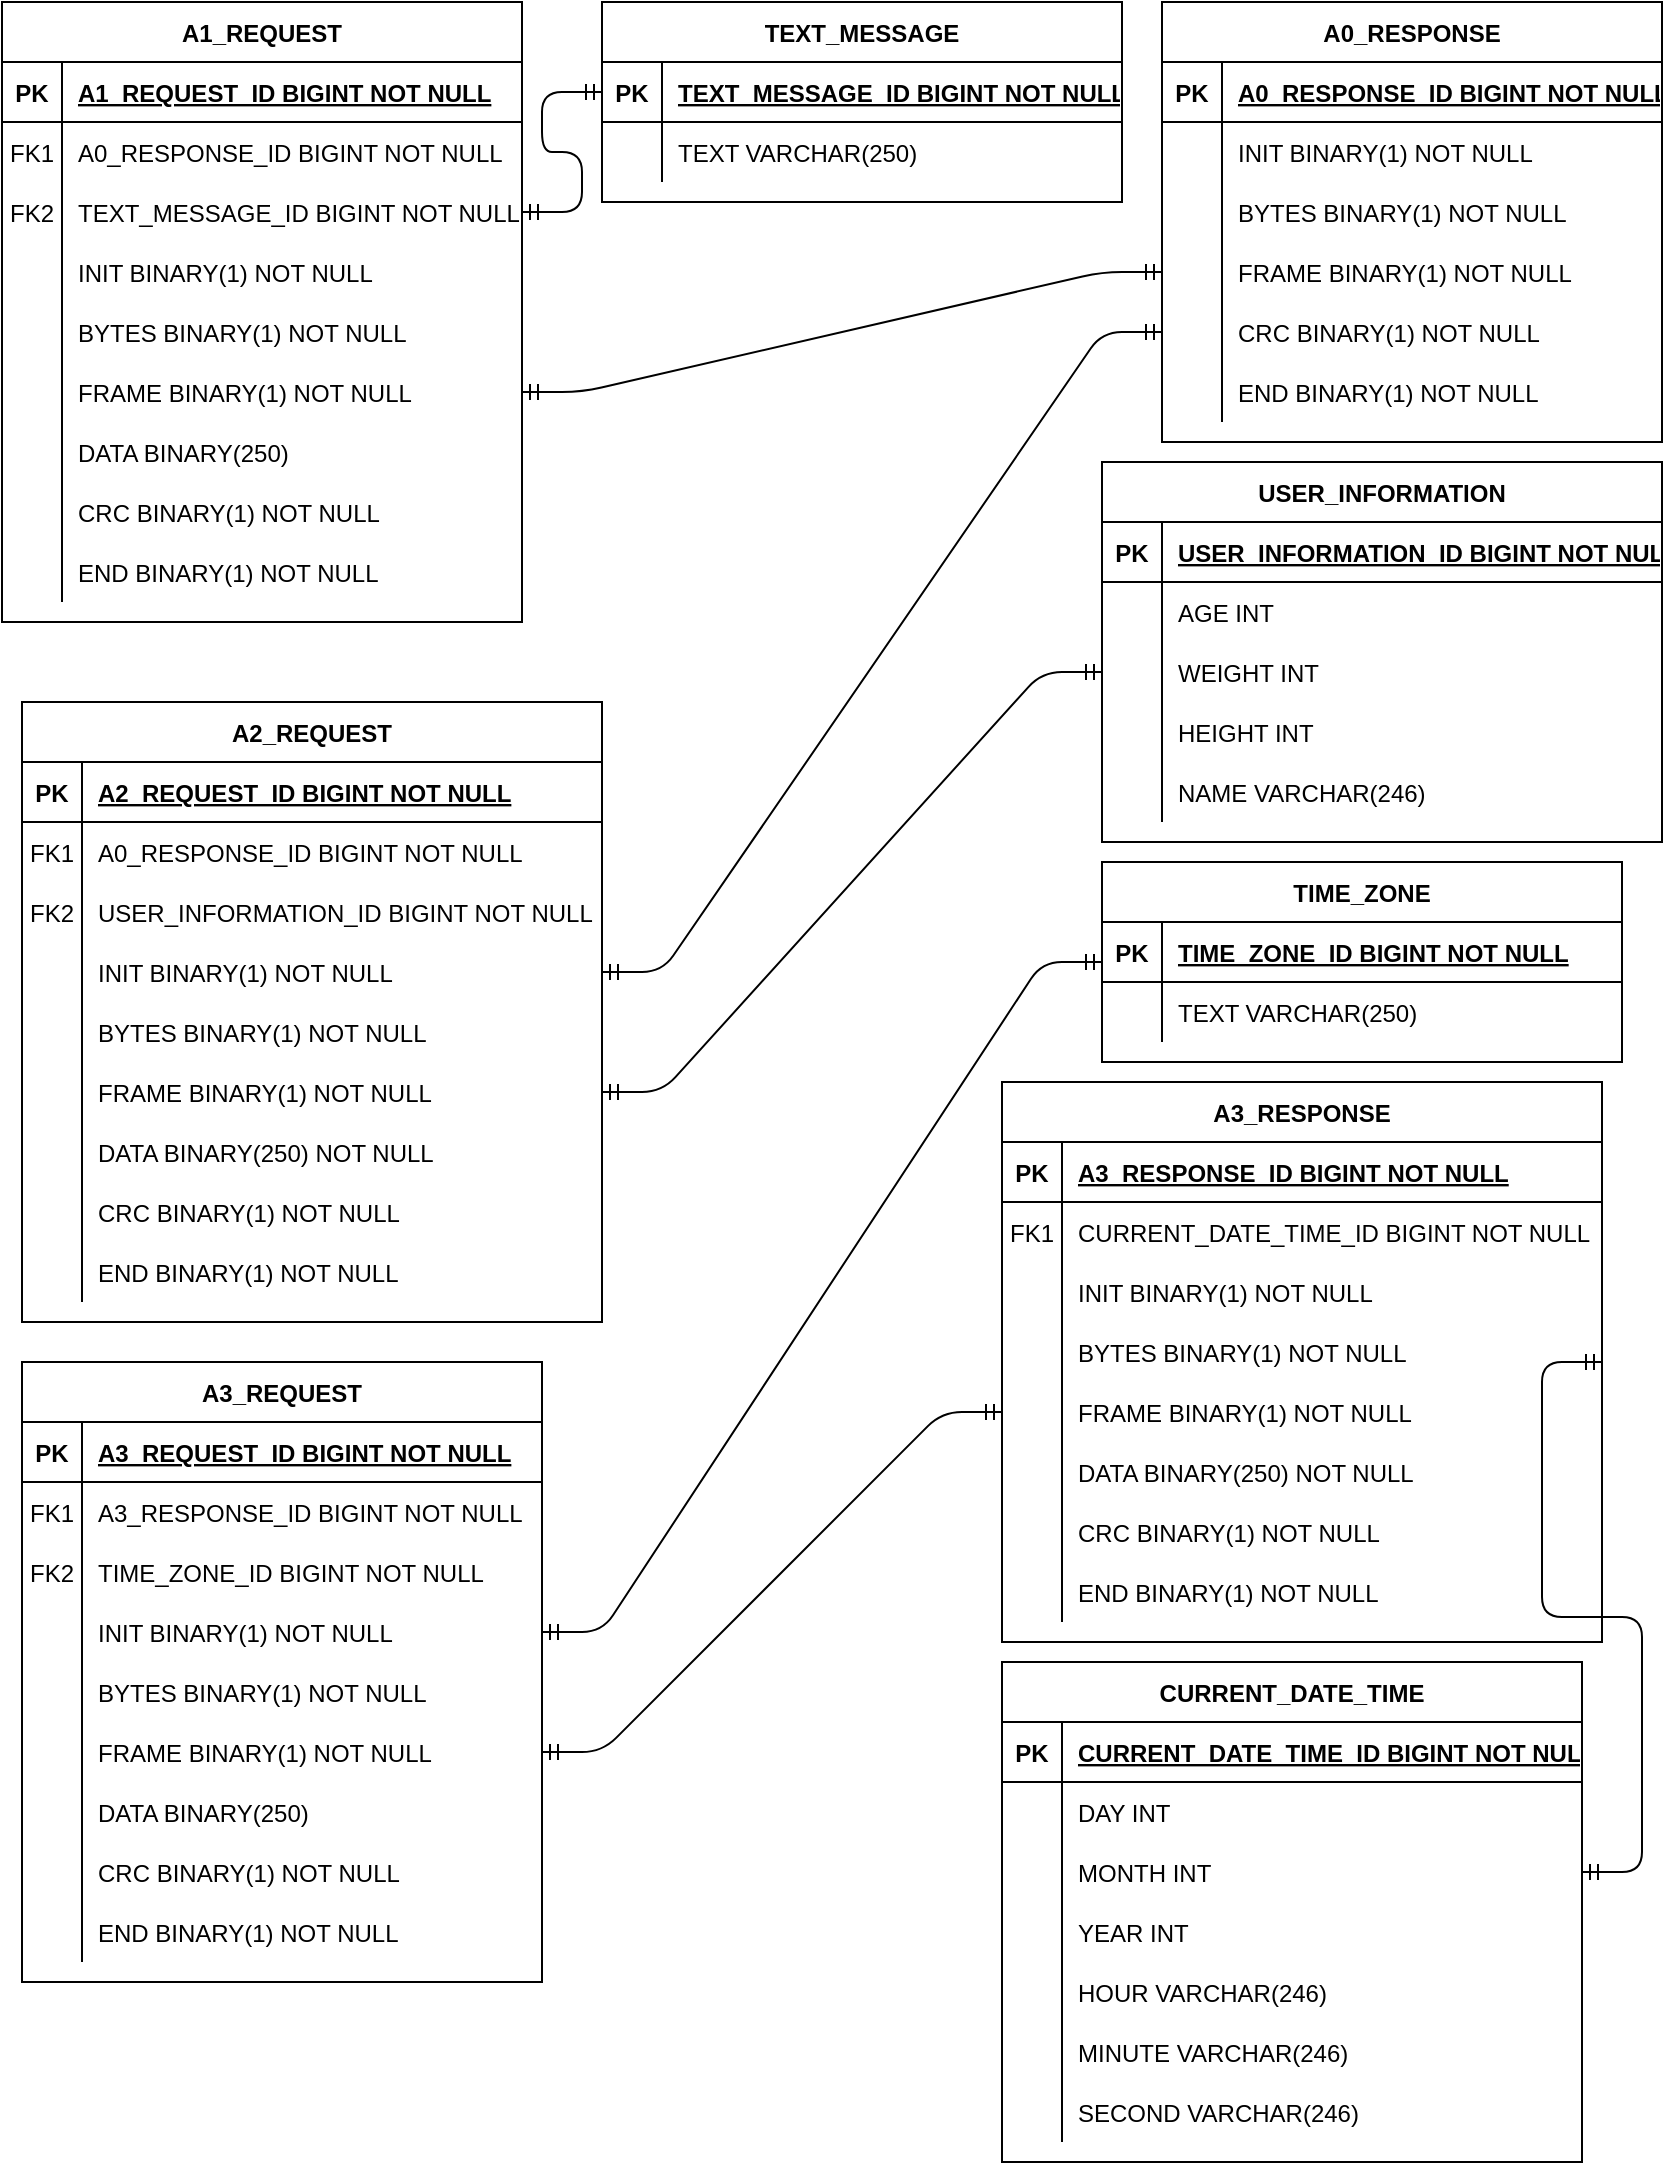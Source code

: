 <mxfile version="13.7.3" type="device"><diagram id="R2lEEEUBdFMjLlhIrx00" name="Page-1"><mxGraphModel dx="868" dy="451" grid="1" gridSize="10" guides="1" tooltips="1" connect="1" arrows="1" fold="1" page="1" pageScale="1" pageWidth="850" pageHeight="1100" math="0" shadow="0" extFonts="Permanent Marker^https://fonts.googleapis.com/css?family=Permanent+Marker"><root><mxCell id="0"/><mxCell id="1" parent="0"/><mxCell id="64vihwHZ3Y5zVxTffzvy-35" value="" style="edgeStyle=entityRelationEdgeStyle;fontSize=12;html=1;endArrow=ERmandOne;startArrow=ERmandOne;exitX=1;exitY=0.5;exitDx=0;exitDy=0;entryX=0;entryY=0.5;entryDx=0;entryDy=0;" edge="1" parent="1" source="64vihwHZ3Y5zVxTffzvy-20" target="64vihwHZ3Y5zVxTffzvy-5"><mxGeometry width="100" height="100" relative="1" as="geometry"><mxPoint x="370" y="265" as="sourcePoint"/><mxPoint x="470" y="165" as="targetPoint"/></mxGeometry></mxCell><mxCell id="64vihwHZ3Y5zVxTffzvy-61" value="" style="edgeStyle=entityRelationEdgeStyle;fontSize=12;html=1;endArrow=ERmandOne;startArrow=ERmandOne;exitX=1;exitY=0.5;exitDx=0;exitDy=0;entryX=0;entryY=0.5;entryDx=0;entryDy=0;" edge="1" parent="1" source="64vihwHZ3Y5zVxTffzvy-43" target="64vihwHZ3Y5zVxTffzvy-8"><mxGeometry width="100" height="100" relative="1" as="geometry"><mxPoint x="370" y="400" as="sourcePoint"/><mxPoint x="470" y="300" as="targetPoint"/></mxGeometry></mxCell><mxCell id="64vihwHZ3Y5zVxTffzvy-87" value="" style="edgeStyle=entityRelationEdgeStyle;fontSize=12;html=1;endArrow=ERmandOne;startArrow=ERmandOne;exitX=1;exitY=0.5;exitDx=0;exitDy=0;entryX=0;entryY=0.5;entryDx=0;entryDy=0;" edge="1" parent="1" source="64vihwHZ3Y5zVxTffzvy-49" target="64vihwHZ3Y5zVxTffzvy-72"><mxGeometry width="100" height="100" relative="1" as="geometry"><mxPoint x="370" y="530" as="sourcePoint"/><mxPoint x="470" y="430" as="targetPoint"/></mxGeometry></mxCell><mxCell id="64vihwHZ3Y5zVxTffzvy-120" value="" style="edgeStyle=entityRelationEdgeStyle;fontSize=12;html=1;endArrow=ERmandOne;startArrow=ERmandOne;exitX=1;exitY=0.5;exitDx=0;exitDy=0;entryX=0;entryY=0.5;entryDx=0;entryDy=0;" edge="1" parent="1" source="64vihwHZ3Y5zVxTffzvy-121" target="64vihwHZ3Y5zVxTffzvy-105"><mxGeometry width="100" height="100" relative="1" as="geometry"><mxPoint x="330" y="210" as="sourcePoint"/><mxPoint x="470" y="175" as="targetPoint"/></mxGeometry></mxCell><mxCell id="C-vyLk0tnHw3VtMMgP7b-2" value="A1_REQUEST" style="shape=table;startSize=30;container=1;collapsible=1;childLayout=tableLayout;fixedRows=1;rowLines=0;fontStyle=1;align=center;resizeLast=1;" parent="1" vertex="1"><mxGeometry x="10" y="10" width="260" height="310" as="geometry"/></mxCell><mxCell id="C-vyLk0tnHw3VtMMgP7b-3" value="" style="shape=partialRectangle;collapsible=0;dropTarget=0;pointerEvents=0;fillColor=none;points=[[0,0.5],[1,0.5]];portConstraint=eastwest;top=0;left=0;right=0;bottom=1;" parent="C-vyLk0tnHw3VtMMgP7b-2" vertex="1"><mxGeometry y="30" width="260" height="30" as="geometry"/></mxCell><mxCell id="C-vyLk0tnHw3VtMMgP7b-4" value="PK" style="shape=partialRectangle;overflow=hidden;connectable=0;fillColor=none;top=0;left=0;bottom=0;right=0;fontStyle=1;" parent="C-vyLk0tnHw3VtMMgP7b-3" vertex="1"><mxGeometry width="30" height="30" as="geometry"/></mxCell><mxCell id="C-vyLk0tnHw3VtMMgP7b-5" value="A1_REQUEST_ID BIGINT NOT NULL " style="shape=partialRectangle;overflow=hidden;connectable=0;fillColor=none;top=0;left=0;bottom=0;right=0;align=left;spacingLeft=6;fontStyle=5;" parent="C-vyLk0tnHw3VtMMgP7b-3" vertex="1"><mxGeometry x="30" width="230" height="30" as="geometry"/></mxCell><mxCell id="C-vyLk0tnHw3VtMMgP7b-6" value="" style="shape=partialRectangle;collapsible=0;dropTarget=0;pointerEvents=0;fillColor=none;points=[[0,0.5],[1,0.5]];portConstraint=eastwest;top=0;left=0;right=0;bottom=0;" parent="C-vyLk0tnHw3VtMMgP7b-2" vertex="1"><mxGeometry y="60" width="260" height="30" as="geometry"/></mxCell><mxCell id="C-vyLk0tnHw3VtMMgP7b-7" value="FK1" style="shape=partialRectangle;overflow=hidden;connectable=0;fillColor=none;top=0;left=0;bottom=0;right=0;" parent="C-vyLk0tnHw3VtMMgP7b-6" vertex="1"><mxGeometry width="30" height="30" as="geometry"/></mxCell><mxCell id="C-vyLk0tnHw3VtMMgP7b-8" value="A0_RESPONSE_ID BIGINT NOT NULL" style="shape=partialRectangle;overflow=hidden;connectable=0;fillColor=none;top=0;left=0;bottom=0;right=0;align=left;spacingLeft=6;" parent="C-vyLk0tnHw3VtMMgP7b-6" vertex="1"><mxGeometry x="30" width="230" height="30" as="geometry"/></mxCell><mxCell id="64vihwHZ3Y5zVxTffzvy-121" value="" style="shape=partialRectangle;collapsible=0;dropTarget=0;pointerEvents=0;fillColor=none;points=[[0,0.5],[1,0.5]];portConstraint=eastwest;top=0;left=0;right=0;bottom=0;" vertex="1" parent="C-vyLk0tnHw3VtMMgP7b-2"><mxGeometry y="90" width="260" height="30" as="geometry"/></mxCell><mxCell id="64vihwHZ3Y5zVxTffzvy-122" value="FK2" style="shape=partialRectangle;overflow=hidden;connectable=0;fillColor=none;top=0;left=0;bottom=0;right=0;" vertex="1" parent="64vihwHZ3Y5zVxTffzvy-121"><mxGeometry width="30" height="30" as="geometry"/></mxCell><mxCell id="64vihwHZ3Y5zVxTffzvy-123" value="TEXT_MESSAGE_ID BIGINT NOT NULL" style="shape=partialRectangle;overflow=hidden;connectable=0;fillColor=none;top=0;left=0;bottom=0;right=0;align=left;spacingLeft=6;" vertex="1" parent="64vihwHZ3Y5zVxTffzvy-121"><mxGeometry x="30" width="230" height="30" as="geometry"/></mxCell><mxCell id="C-vyLk0tnHw3VtMMgP7b-9" value="" style="shape=partialRectangle;collapsible=0;dropTarget=0;pointerEvents=0;fillColor=none;points=[[0,0.5],[1,0.5]];portConstraint=eastwest;top=0;left=0;right=0;bottom=0;" parent="C-vyLk0tnHw3VtMMgP7b-2" vertex="1"><mxGeometry y="120" width="260" height="30" as="geometry"/></mxCell><mxCell id="C-vyLk0tnHw3VtMMgP7b-10" value="" style="shape=partialRectangle;overflow=hidden;connectable=0;fillColor=none;top=0;left=0;bottom=0;right=0;" parent="C-vyLk0tnHw3VtMMgP7b-9" vertex="1"><mxGeometry width="30" height="30" as="geometry"/></mxCell><mxCell id="C-vyLk0tnHw3VtMMgP7b-11" value="INIT BINARY(1) NOT NULL" style="shape=partialRectangle;overflow=hidden;connectable=0;fillColor=none;top=0;left=0;bottom=0;right=0;align=left;spacingLeft=6;" parent="C-vyLk0tnHw3VtMMgP7b-9" vertex="1"><mxGeometry x="30" width="230" height="30" as="geometry"/></mxCell><mxCell id="64vihwHZ3Y5zVxTffzvy-17" value="" style="shape=partialRectangle;collapsible=0;dropTarget=0;pointerEvents=0;fillColor=none;points=[[0,0.5],[1,0.5]];portConstraint=eastwest;top=0;left=0;right=0;bottom=0;" vertex="1" parent="C-vyLk0tnHw3VtMMgP7b-2"><mxGeometry y="150" width="260" height="30" as="geometry"/></mxCell><mxCell id="64vihwHZ3Y5zVxTffzvy-18" value="" style="shape=partialRectangle;overflow=hidden;connectable=0;fillColor=none;top=0;left=0;bottom=0;right=0;" vertex="1" parent="64vihwHZ3Y5zVxTffzvy-17"><mxGeometry width="30" height="30" as="geometry"/></mxCell><mxCell id="64vihwHZ3Y5zVxTffzvy-19" value="BYTES BINARY(1) NOT NULL" style="shape=partialRectangle;overflow=hidden;connectable=0;fillColor=none;top=0;left=0;bottom=0;right=0;align=left;spacingLeft=6;" vertex="1" parent="64vihwHZ3Y5zVxTffzvy-17"><mxGeometry x="30" width="230" height="30" as="geometry"/></mxCell><mxCell id="64vihwHZ3Y5zVxTffzvy-20" value="" style="shape=partialRectangle;collapsible=0;dropTarget=0;pointerEvents=0;fillColor=none;points=[[0,0.5],[1,0.5]];portConstraint=eastwest;top=0;left=0;right=0;bottom=0;" vertex="1" parent="C-vyLk0tnHw3VtMMgP7b-2"><mxGeometry y="180" width="260" height="30" as="geometry"/></mxCell><mxCell id="64vihwHZ3Y5zVxTffzvy-21" value="" style="shape=partialRectangle;overflow=hidden;connectable=0;fillColor=none;top=0;left=0;bottom=0;right=0;" vertex="1" parent="64vihwHZ3Y5zVxTffzvy-20"><mxGeometry width="30" height="30" as="geometry"/></mxCell><mxCell id="64vihwHZ3Y5zVxTffzvy-22" value="FRAME BINARY(1) NOT NULL" style="shape=partialRectangle;overflow=hidden;connectable=0;fillColor=none;top=0;left=0;bottom=0;right=0;align=left;spacingLeft=6;" vertex="1" parent="64vihwHZ3Y5zVxTffzvy-20"><mxGeometry x="30" width="230" height="30" as="geometry"/></mxCell><mxCell id="64vihwHZ3Y5zVxTffzvy-32" value="" style="shape=partialRectangle;collapsible=0;dropTarget=0;pointerEvents=0;fillColor=none;points=[[0,0.5],[1,0.5]];portConstraint=eastwest;top=0;left=0;right=0;bottom=0;" vertex="1" parent="C-vyLk0tnHw3VtMMgP7b-2"><mxGeometry y="210" width="260" height="30" as="geometry"/></mxCell><mxCell id="64vihwHZ3Y5zVxTffzvy-33" value="" style="shape=partialRectangle;overflow=hidden;connectable=0;fillColor=none;top=0;left=0;bottom=0;right=0;" vertex="1" parent="64vihwHZ3Y5zVxTffzvy-32"><mxGeometry width="30" height="30" as="geometry"/></mxCell><mxCell id="64vihwHZ3Y5zVxTffzvy-34" value="DATA BINARY(250)" style="shape=partialRectangle;overflow=hidden;connectable=0;fillColor=none;top=0;left=0;bottom=0;right=0;align=left;spacingLeft=6;" vertex="1" parent="64vihwHZ3Y5zVxTffzvy-32"><mxGeometry x="30" width="230" height="30" as="geometry"/></mxCell><mxCell id="64vihwHZ3Y5zVxTffzvy-23" value="" style="shape=partialRectangle;collapsible=0;dropTarget=0;pointerEvents=0;fillColor=none;points=[[0,0.5],[1,0.5]];portConstraint=eastwest;top=0;left=0;right=0;bottom=0;" vertex="1" parent="C-vyLk0tnHw3VtMMgP7b-2"><mxGeometry y="240" width="260" height="30" as="geometry"/></mxCell><mxCell id="64vihwHZ3Y5zVxTffzvy-24" value="" style="shape=partialRectangle;overflow=hidden;connectable=0;fillColor=none;top=0;left=0;bottom=0;right=0;" vertex="1" parent="64vihwHZ3Y5zVxTffzvy-23"><mxGeometry width="30" height="30" as="geometry"/></mxCell><mxCell id="64vihwHZ3Y5zVxTffzvy-25" value="CRC BINARY(1) NOT NULL" style="shape=partialRectangle;overflow=hidden;connectable=0;fillColor=none;top=0;left=0;bottom=0;right=0;align=left;spacingLeft=6;" vertex="1" parent="64vihwHZ3Y5zVxTffzvy-23"><mxGeometry x="30" width="230" height="30" as="geometry"/></mxCell><mxCell id="64vihwHZ3Y5zVxTffzvy-26" value="" style="shape=partialRectangle;collapsible=0;dropTarget=0;pointerEvents=0;fillColor=none;points=[[0,0.5],[1,0.5]];portConstraint=eastwest;top=0;left=0;right=0;bottom=0;" vertex="1" parent="C-vyLk0tnHw3VtMMgP7b-2"><mxGeometry y="270" width="260" height="30" as="geometry"/></mxCell><mxCell id="64vihwHZ3Y5zVxTffzvy-27" value="" style="shape=partialRectangle;overflow=hidden;connectable=0;fillColor=none;top=0;left=0;bottom=0;right=0;" vertex="1" parent="64vihwHZ3Y5zVxTffzvy-26"><mxGeometry width="30" height="30" as="geometry"/></mxCell><mxCell id="64vihwHZ3Y5zVxTffzvy-28" value="END BINARY(1) NOT NULL" style="shape=partialRectangle;overflow=hidden;connectable=0;fillColor=none;top=0;left=0;bottom=0;right=0;align=left;spacingLeft=6;" vertex="1" parent="64vihwHZ3Y5zVxTffzvy-26"><mxGeometry x="30" width="230" height="30" as="geometry"/></mxCell><mxCell id="64vihwHZ3Y5zVxTffzvy-104" value="TEXT_MESSAGE" style="shape=table;startSize=30;container=1;collapsible=1;childLayout=tableLayout;fixedRows=1;rowLines=0;fontStyle=1;align=center;resizeLast=1;" vertex="1" parent="1"><mxGeometry x="310" y="10" width="260" height="100" as="geometry"/></mxCell><mxCell id="64vihwHZ3Y5zVxTffzvy-105" value="" style="shape=partialRectangle;collapsible=0;dropTarget=0;pointerEvents=0;fillColor=none;points=[[0,0.5],[1,0.5]];portConstraint=eastwest;top=0;left=0;right=0;bottom=1;" vertex="1" parent="64vihwHZ3Y5zVxTffzvy-104"><mxGeometry y="30" width="260" height="30" as="geometry"/></mxCell><mxCell id="64vihwHZ3Y5zVxTffzvy-106" value="PK" style="shape=partialRectangle;overflow=hidden;connectable=0;fillColor=none;top=0;left=0;bottom=0;right=0;fontStyle=1;" vertex="1" parent="64vihwHZ3Y5zVxTffzvy-105"><mxGeometry width="30" height="30" as="geometry"/></mxCell><mxCell id="64vihwHZ3Y5zVxTffzvy-107" value="TEXT_MESSAGE_ID BIGINT NOT NULL " style="shape=partialRectangle;overflow=hidden;connectable=0;fillColor=none;top=0;left=0;bottom=0;right=0;align=left;spacingLeft=6;fontStyle=5;" vertex="1" parent="64vihwHZ3Y5zVxTffzvy-105"><mxGeometry x="30" width="230" height="30" as="geometry"/></mxCell><mxCell id="64vihwHZ3Y5zVxTffzvy-108" value="" style="shape=partialRectangle;collapsible=0;dropTarget=0;pointerEvents=0;fillColor=none;points=[[0,0.5],[1,0.5]];portConstraint=eastwest;top=0;left=0;right=0;bottom=0;" vertex="1" parent="64vihwHZ3Y5zVxTffzvy-104"><mxGeometry y="60" width="260" height="30" as="geometry"/></mxCell><mxCell id="64vihwHZ3Y5zVxTffzvy-109" value="" style="shape=partialRectangle;overflow=hidden;connectable=0;fillColor=none;top=0;left=0;bottom=0;right=0;" vertex="1" parent="64vihwHZ3Y5zVxTffzvy-108"><mxGeometry width="30" height="30" as="geometry"/></mxCell><mxCell id="64vihwHZ3Y5zVxTffzvy-110" value="TEXT VARCHAR(250)" style="shape=partialRectangle;overflow=hidden;connectable=0;fillColor=none;top=0;left=0;bottom=0;right=0;align=left;spacingLeft=6;" vertex="1" parent="64vihwHZ3Y5zVxTffzvy-108"><mxGeometry x="30" width="230" height="30" as="geometry"/></mxCell><mxCell id="C-vyLk0tnHw3VtMMgP7b-23" value="A0_RESPONSE" style="shape=table;startSize=30;container=1;collapsible=1;childLayout=tableLayout;fixedRows=1;rowLines=0;fontStyle=1;align=center;resizeLast=1;" parent="1" vertex="1"><mxGeometry x="590" y="10" width="250" height="220" as="geometry"/></mxCell><mxCell id="C-vyLk0tnHw3VtMMgP7b-24" value="" style="shape=partialRectangle;collapsible=0;dropTarget=0;pointerEvents=0;fillColor=none;points=[[0,0.5],[1,0.5]];portConstraint=eastwest;top=0;left=0;right=0;bottom=1;" parent="C-vyLk0tnHw3VtMMgP7b-23" vertex="1"><mxGeometry y="30" width="250" height="30" as="geometry"/></mxCell><mxCell id="C-vyLk0tnHw3VtMMgP7b-25" value="PK" style="shape=partialRectangle;overflow=hidden;connectable=0;fillColor=none;top=0;left=0;bottom=0;right=0;fontStyle=1;" parent="C-vyLk0tnHw3VtMMgP7b-24" vertex="1"><mxGeometry width="30" height="30" as="geometry"/></mxCell><mxCell id="C-vyLk0tnHw3VtMMgP7b-26" value="A0_RESPONSE_ID BIGINT NOT NULL " style="shape=partialRectangle;overflow=hidden;connectable=0;fillColor=none;top=0;left=0;bottom=0;right=0;align=left;spacingLeft=6;fontStyle=5;" parent="C-vyLk0tnHw3VtMMgP7b-24" vertex="1"><mxGeometry x="30" width="220" height="30" as="geometry"/></mxCell><mxCell id="C-vyLk0tnHw3VtMMgP7b-27" value="" style="shape=partialRectangle;collapsible=0;dropTarget=0;pointerEvents=0;fillColor=none;points=[[0,0.5],[1,0.5]];portConstraint=eastwest;top=0;left=0;right=0;bottom=0;" parent="C-vyLk0tnHw3VtMMgP7b-23" vertex="1"><mxGeometry y="60" width="250" height="30" as="geometry"/></mxCell><mxCell id="C-vyLk0tnHw3VtMMgP7b-28" value="" style="shape=partialRectangle;overflow=hidden;connectable=0;fillColor=none;top=0;left=0;bottom=0;right=0;" parent="C-vyLk0tnHw3VtMMgP7b-27" vertex="1"><mxGeometry width="30" height="30" as="geometry"/></mxCell><mxCell id="C-vyLk0tnHw3VtMMgP7b-29" value="INIT BINARY(1) NOT NULL" style="shape=partialRectangle;overflow=hidden;connectable=0;fillColor=none;top=0;left=0;bottom=0;right=0;align=left;spacingLeft=6;" parent="C-vyLk0tnHw3VtMMgP7b-27" vertex="1"><mxGeometry x="30" width="220" height="30" as="geometry"/></mxCell><mxCell id="64vihwHZ3Y5zVxTffzvy-2" value="" style="shape=partialRectangle;collapsible=0;dropTarget=0;pointerEvents=0;fillColor=none;points=[[0,0.5],[1,0.5]];portConstraint=eastwest;top=0;left=0;right=0;bottom=0;" vertex="1" parent="C-vyLk0tnHw3VtMMgP7b-23"><mxGeometry y="90" width="250" height="30" as="geometry"/></mxCell><mxCell id="64vihwHZ3Y5zVxTffzvy-3" value="" style="shape=partialRectangle;overflow=hidden;connectable=0;fillColor=none;top=0;left=0;bottom=0;right=0;" vertex="1" parent="64vihwHZ3Y5zVxTffzvy-2"><mxGeometry width="30" height="30" as="geometry"/></mxCell><mxCell id="64vihwHZ3Y5zVxTffzvy-4" value="BYTES BINARY(1) NOT NULL" style="shape=partialRectangle;overflow=hidden;connectable=0;fillColor=none;top=0;left=0;bottom=0;right=0;align=left;spacingLeft=6;" vertex="1" parent="64vihwHZ3Y5zVxTffzvy-2"><mxGeometry x="30" width="220" height="30" as="geometry"/></mxCell><mxCell id="64vihwHZ3Y5zVxTffzvy-5" value="" style="shape=partialRectangle;collapsible=0;dropTarget=0;pointerEvents=0;fillColor=none;points=[[0,0.5],[1,0.5]];portConstraint=eastwest;top=0;left=0;right=0;bottom=0;" vertex="1" parent="C-vyLk0tnHw3VtMMgP7b-23"><mxGeometry y="120" width="250" height="30" as="geometry"/></mxCell><mxCell id="64vihwHZ3Y5zVxTffzvy-6" value="" style="shape=partialRectangle;overflow=hidden;connectable=0;fillColor=none;top=0;left=0;bottom=0;right=0;" vertex="1" parent="64vihwHZ3Y5zVxTffzvy-5"><mxGeometry width="30" height="30" as="geometry"/></mxCell><mxCell id="64vihwHZ3Y5zVxTffzvy-7" value="FRAME BINARY(1) NOT NULL" style="shape=partialRectangle;overflow=hidden;connectable=0;fillColor=none;top=0;left=0;bottom=0;right=0;align=left;spacingLeft=6;" vertex="1" parent="64vihwHZ3Y5zVxTffzvy-5"><mxGeometry x="30" width="220" height="30" as="geometry"/></mxCell><mxCell id="64vihwHZ3Y5zVxTffzvy-8" value="" style="shape=partialRectangle;collapsible=0;dropTarget=0;pointerEvents=0;fillColor=none;points=[[0,0.5],[1,0.5]];portConstraint=eastwest;top=0;left=0;right=0;bottom=0;" vertex="1" parent="C-vyLk0tnHw3VtMMgP7b-23"><mxGeometry y="150" width="250" height="30" as="geometry"/></mxCell><mxCell id="64vihwHZ3Y5zVxTffzvy-9" value="" style="shape=partialRectangle;overflow=hidden;connectable=0;fillColor=none;top=0;left=0;bottom=0;right=0;" vertex="1" parent="64vihwHZ3Y5zVxTffzvy-8"><mxGeometry width="30" height="30" as="geometry"/></mxCell><mxCell id="64vihwHZ3Y5zVxTffzvy-10" value="CRC BINARY(1) NOT NULL" style="shape=partialRectangle;overflow=hidden;connectable=0;fillColor=none;top=0;left=0;bottom=0;right=0;align=left;spacingLeft=6;" vertex="1" parent="64vihwHZ3Y5zVxTffzvy-8"><mxGeometry x="30" width="220" height="30" as="geometry"/></mxCell><mxCell id="64vihwHZ3Y5zVxTffzvy-11" value="" style="shape=partialRectangle;collapsible=0;dropTarget=0;pointerEvents=0;fillColor=none;points=[[0,0.5],[1,0.5]];portConstraint=eastwest;top=0;left=0;right=0;bottom=0;" vertex="1" parent="C-vyLk0tnHw3VtMMgP7b-23"><mxGeometry y="180" width="250" height="30" as="geometry"/></mxCell><mxCell id="64vihwHZ3Y5zVxTffzvy-12" value="" style="shape=partialRectangle;overflow=hidden;connectable=0;fillColor=none;top=0;left=0;bottom=0;right=0;" vertex="1" parent="64vihwHZ3Y5zVxTffzvy-11"><mxGeometry width="30" height="30" as="geometry"/></mxCell><mxCell id="64vihwHZ3Y5zVxTffzvy-13" value="END BINARY(1) NOT NULL" style="shape=partialRectangle;overflow=hidden;connectable=0;fillColor=none;top=0;left=0;bottom=0;right=0;align=left;spacingLeft=6;" vertex="1" parent="64vihwHZ3Y5zVxTffzvy-11"><mxGeometry x="30" width="220" height="30" as="geometry"/></mxCell><mxCell id="64vihwHZ3Y5zVxTffzvy-36" value="A2_REQUEST" style="shape=table;startSize=30;container=1;collapsible=1;childLayout=tableLayout;fixedRows=1;rowLines=0;fontStyle=1;align=center;resizeLast=1;" vertex="1" parent="1"><mxGeometry x="20" y="360" width="290" height="310" as="geometry"/></mxCell><mxCell id="64vihwHZ3Y5zVxTffzvy-37" value="" style="shape=partialRectangle;collapsible=0;dropTarget=0;pointerEvents=0;fillColor=none;points=[[0,0.5],[1,0.5]];portConstraint=eastwest;top=0;left=0;right=0;bottom=1;" vertex="1" parent="64vihwHZ3Y5zVxTffzvy-36"><mxGeometry y="30" width="290" height="30" as="geometry"/></mxCell><mxCell id="64vihwHZ3Y5zVxTffzvy-38" value="PK" style="shape=partialRectangle;overflow=hidden;connectable=0;fillColor=none;top=0;left=0;bottom=0;right=0;fontStyle=1;" vertex="1" parent="64vihwHZ3Y5zVxTffzvy-37"><mxGeometry width="30" height="30" as="geometry"/></mxCell><mxCell id="64vihwHZ3Y5zVxTffzvy-39" value="A2_REQUEST_ID BIGINT NOT NULL " style="shape=partialRectangle;overflow=hidden;connectable=0;fillColor=none;top=0;left=0;bottom=0;right=0;align=left;spacingLeft=6;fontStyle=5;" vertex="1" parent="64vihwHZ3Y5zVxTffzvy-37"><mxGeometry x="30" width="260" height="30" as="geometry"/></mxCell><mxCell id="64vihwHZ3Y5zVxTffzvy-40" value="" style="shape=partialRectangle;collapsible=0;dropTarget=0;pointerEvents=0;fillColor=none;points=[[0,0.5],[1,0.5]];portConstraint=eastwest;top=0;left=0;right=0;bottom=0;" vertex="1" parent="64vihwHZ3Y5zVxTffzvy-36"><mxGeometry y="60" width="290" height="30" as="geometry"/></mxCell><mxCell id="64vihwHZ3Y5zVxTffzvy-41" value="FK1" style="shape=partialRectangle;overflow=hidden;connectable=0;fillColor=none;top=0;left=0;bottom=0;right=0;" vertex="1" parent="64vihwHZ3Y5zVxTffzvy-40"><mxGeometry width="30" height="30" as="geometry"/></mxCell><mxCell id="64vihwHZ3Y5zVxTffzvy-42" value="A0_RESPONSE_ID BIGINT NOT NULL" style="shape=partialRectangle;overflow=hidden;connectable=0;fillColor=none;top=0;left=0;bottom=0;right=0;align=left;spacingLeft=6;" vertex="1" parent="64vihwHZ3Y5zVxTffzvy-40"><mxGeometry x="30" width="260" height="30" as="geometry"/></mxCell><mxCell id="64vihwHZ3Y5zVxTffzvy-62" value="" style="shape=partialRectangle;collapsible=0;dropTarget=0;pointerEvents=0;fillColor=none;points=[[0,0.5],[1,0.5]];portConstraint=eastwest;top=0;left=0;right=0;bottom=0;" vertex="1" parent="64vihwHZ3Y5zVxTffzvy-36"><mxGeometry y="90" width="290" height="30" as="geometry"/></mxCell><mxCell id="64vihwHZ3Y5zVxTffzvy-63" value="FK2" style="shape=partialRectangle;overflow=hidden;connectable=0;fillColor=none;top=0;left=0;bottom=0;right=0;" vertex="1" parent="64vihwHZ3Y5zVxTffzvy-62"><mxGeometry width="30" height="30" as="geometry"/></mxCell><mxCell id="64vihwHZ3Y5zVxTffzvy-64" value="USER_INFORMATION_ID BIGINT NOT NULL" style="shape=partialRectangle;overflow=hidden;connectable=0;fillColor=none;top=0;left=0;bottom=0;right=0;align=left;spacingLeft=6;" vertex="1" parent="64vihwHZ3Y5zVxTffzvy-62"><mxGeometry x="30" width="260" height="30" as="geometry"/></mxCell><mxCell id="64vihwHZ3Y5zVxTffzvy-43" value="" style="shape=partialRectangle;collapsible=0;dropTarget=0;pointerEvents=0;fillColor=none;points=[[0,0.5],[1,0.5]];portConstraint=eastwest;top=0;left=0;right=0;bottom=0;" vertex="1" parent="64vihwHZ3Y5zVxTffzvy-36"><mxGeometry y="120" width="290" height="30" as="geometry"/></mxCell><mxCell id="64vihwHZ3Y5zVxTffzvy-44" value="" style="shape=partialRectangle;overflow=hidden;connectable=0;fillColor=none;top=0;left=0;bottom=0;right=0;" vertex="1" parent="64vihwHZ3Y5zVxTffzvy-43"><mxGeometry width="30" height="30" as="geometry"/></mxCell><mxCell id="64vihwHZ3Y5zVxTffzvy-45" value="INIT BINARY(1) NOT NULL" style="shape=partialRectangle;overflow=hidden;connectable=0;fillColor=none;top=0;left=0;bottom=0;right=0;align=left;spacingLeft=6;" vertex="1" parent="64vihwHZ3Y5zVxTffzvy-43"><mxGeometry x="30" width="260" height="30" as="geometry"/></mxCell><mxCell id="64vihwHZ3Y5zVxTffzvy-46" value="" style="shape=partialRectangle;collapsible=0;dropTarget=0;pointerEvents=0;fillColor=none;points=[[0,0.5],[1,0.5]];portConstraint=eastwest;top=0;left=0;right=0;bottom=0;" vertex="1" parent="64vihwHZ3Y5zVxTffzvy-36"><mxGeometry y="150" width="290" height="30" as="geometry"/></mxCell><mxCell id="64vihwHZ3Y5zVxTffzvy-47" value="" style="shape=partialRectangle;overflow=hidden;connectable=0;fillColor=none;top=0;left=0;bottom=0;right=0;" vertex="1" parent="64vihwHZ3Y5zVxTffzvy-46"><mxGeometry width="30" height="30" as="geometry"/></mxCell><mxCell id="64vihwHZ3Y5zVxTffzvy-48" value="BYTES BINARY(1) NOT NULL" style="shape=partialRectangle;overflow=hidden;connectable=0;fillColor=none;top=0;left=0;bottom=0;right=0;align=left;spacingLeft=6;" vertex="1" parent="64vihwHZ3Y5zVxTffzvy-46"><mxGeometry x="30" width="260" height="30" as="geometry"/></mxCell><mxCell id="64vihwHZ3Y5zVxTffzvy-49" value="" style="shape=partialRectangle;collapsible=0;dropTarget=0;pointerEvents=0;fillColor=none;points=[[0,0.5],[1,0.5]];portConstraint=eastwest;top=0;left=0;right=0;bottom=0;" vertex="1" parent="64vihwHZ3Y5zVxTffzvy-36"><mxGeometry y="180" width="290" height="30" as="geometry"/></mxCell><mxCell id="64vihwHZ3Y5zVxTffzvy-50" value="" style="shape=partialRectangle;overflow=hidden;connectable=0;fillColor=none;top=0;left=0;bottom=0;right=0;" vertex="1" parent="64vihwHZ3Y5zVxTffzvy-49"><mxGeometry width="30" height="30" as="geometry"/></mxCell><mxCell id="64vihwHZ3Y5zVxTffzvy-51" value="FRAME BINARY(1) NOT NULL" style="shape=partialRectangle;overflow=hidden;connectable=0;fillColor=none;top=0;left=0;bottom=0;right=0;align=left;spacingLeft=6;" vertex="1" parent="64vihwHZ3Y5zVxTffzvy-49"><mxGeometry x="30" width="260" height="30" as="geometry"/></mxCell><mxCell id="64vihwHZ3Y5zVxTffzvy-84" value="" style="shape=partialRectangle;collapsible=0;dropTarget=0;pointerEvents=0;fillColor=none;points=[[0,0.5],[1,0.5]];portConstraint=eastwest;top=0;left=0;right=0;bottom=0;" vertex="1" parent="64vihwHZ3Y5zVxTffzvy-36"><mxGeometry y="210" width="290" height="30" as="geometry"/></mxCell><mxCell id="64vihwHZ3Y5zVxTffzvy-85" value="" style="shape=partialRectangle;overflow=hidden;connectable=0;fillColor=none;top=0;left=0;bottom=0;right=0;" vertex="1" parent="64vihwHZ3Y5zVxTffzvy-84"><mxGeometry width="30" height="30" as="geometry"/></mxCell><mxCell id="64vihwHZ3Y5zVxTffzvy-86" value="DATA BINARY(250) NOT NULL" style="shape=partialRectangle;overflow=hidden;connectable=0;fillColor=none;top=0;left=0;bottom=0;right=0;align=left;spacingLeft=6;" vertex="1" parent="64vihwHZ3Y5zVxTffzvy-84"><mxGeometry x="30" width="260" height="30" as="geometry"/></mxCell><mxCell id="64vihwHZ3Y5zVxTffzvy-55" value="" style="shape=partialRectangle;collapsible=0;dropTarget=0;pointerEvents=0;fillColor=none;points=[[0,0.5],[1,0.5]];portConstraint=eastwest;top=0;left=0;right=0;bottom=0;" vertex="1" parent="64vihwHZ3Y5zVxTffzvy-36"><mxGeometry y="240" width="290" height="30" as="geometry"/></mxCell><mxCell id="64vihwHZ3Y5zVxTffzvy-56" value="" style="shape=partialRectangle;overflow=hidden;connectable=0;fillColor=none;top=0;left=0;bottom=0;right=0;" vertex="1" parent="64vihwHZ3Y5zVxTffzvy-55"><mxGeometry width="30" height="30" as="geometry"/></mxCell><mxCell id="64vihwHZ3Y5zVxTffzvy-57" value="CRC BINARY(1) NOT NULL" style="shape=partialRectangle;overflow=hidden;connectable=0;fillColor=none;top=0;left=0;bottom=0;right=0;align=left;spacingLeft=6;" vertex="1" parent="64vihwHZ3Y5zVxTffzvy-55"><mxGeometry x="30" width="260" height="30" as="geometry"/></mxCell><mxCell id="64vihwHZ3Y5zVxTffzvy-58" value="" style="shape=partialRectangle;collapsible=0;dropTarget=0;pointerEvents=0;fillColor=none;points=[[0,0.5],[1,0.5]];portConstraint=eastwest;top=0;left=0;right=0;bottom=0;" vertex="1" parent="64vihwHZ3Y5zVxTffzvy-36"><mxGeometry y="270" width="290" height="30" as="geometry"/></mxCell><mxCell id="64vihwHZ3Y5zVxTffzvy-59" value="" style="shape=partialRectangle;overflow=hidden;connectable=0;fillColor=none;top=0;left=0;bottom=0;right=0;" vertex="1" parent="64vihwHZ3Y5zVxTffzvy-58"><mxGeometry width="30" height="30" as="geometry"/></mxCell><mxCell id="64vihwHZ3Y5zVxTffzvy-60" value="END BINARY(1) NOT NULL" style="shape=partialRectangle;overflow=hidden;connectable=0;fillColor=none;top=0;left=0;bottom=0;right=0;align=left;spacingLeft=6;" vertex="1" parent="64vihwHZ3Y5zVxTffzvy-58"><mxGeometry x="30" width="260" height="30" as="geometry"/></mxCell><mxCell id="64vihwHZ3Y5zVxTffzvy-159" value="" style="edgeStyle=entityRelationEdgeStyle;fontSize=12;html=1;endArrow=ERmandOne;startArrow=ERmandOne;exitX=1;exitY=0.5;exitDx=0;exitDy=0;entryX=0;entryY=0.5;entryDx=0;entryDy=0;" edge="1" parent="1" source="64vihwHZ3Y5zVxTffzvy-134" target="64vihwHZ3Y5zVxTffzvy-152"><mxGeometry width="100" height="100" relative="1" as="geometry"><mxPoint x="330" y="890" as="sourcePoint"/><mxPoint x="430" y="790" as="targetPoint"/></mxGeometry></mxCell><mxCell id="64vihwHZ3Y5zVxTffzvy-210" value="" style="edgeStyle=entityRelationEdgeStyle;fontSize=12;html=1;endArrow=ERmandOne;startArrow=ERmandOne;exitX=1;exitY=0.5;exitDx=0;exitDy=0;entryX=0;entryY=0.5;entryDx=0;entryDy=0;" edge="1" parent="1" source="64vihwHZ3Y5zVxTffzvy-140" target="64vihwHZ3Y5zVxTffzvy-176"><mxGeometry width="100" height="100" relative="1" as="geometry"><mxPoint x="400" y="1020" as="sourcePoint"/><mxPoint x="500" y="920" as="targetPoint"/></mxGeometry></mxCell><mxCell id="64vihwHZ3Y5zVxTffzvy-211" value="" style="edgeStyle=entityRelationEdgeStyle;fontSize=12;html=1;endArrow=ERmandOne;startArrow=ERmandOne;exitX=1;exitY=0.5;exitDx=0;exitDy=0;" edge="1" parent="1" source="64vihwHZ3Y5zVxTffzvy-160" target="64vihwHZ3Y5zVxTffzvy-195"><mxGeometry width="100" height="100" relative="1" as="geometry"><mxPoint x="770" y="1050" as="sourcePoint"/><mxPoint x="870" y="950" as="targetPoint"/></mxGeometry></mxCell><mxCell id="64vihwHZ3Y5zVxTffzvy-65" value="USER_INFORMATION" style="shape=table;startSize=30;container=1;collapsible=1;childLayout=tableLayout;fixedRows=1;rowLines=0;fontStyle=1;align=center;resizeLast=1;" vertex="1" parent="1"><mxGeometry x="560" y="240" width="280" height="190" as="geometry"/></mxCell><mxCell id="64vihwHZ3Y5zVxTffzvy-66" value="" style="shape=partialRectangle;collapsible=0;dropTarget=0;pointerEvents=0;fillColor=none;points=[[0,0.5],[1,0.5]];portConstraint=eastwest;top=0;left=0;right=0;bottom=1;" vertex="1" parent="64vihwHZ3Y5zVxTffzvy-65"><mxGeometry y="30" width="280" height="30" as="geometry"/></mxCell><mxCell id="64vihwHZ3Y5zVxTffzvy-67" value="PK" style="shape=partialRectangle;overflow=hidden;connectable=0;fillColor=none;top=0;left=0;bottom=0;right=0;fontStyle=1;" vertex="1" parent="64vihwHZ3Y5zVxTffzvy-66"><mxGeometry width="30" height="30" as="geometry"/></mxCell><mxCell id="64vihwHZ3Y5zVxTffzvy-68" value="USER_INFORMATION_ID BIGINT NOT NULL " style="shape=partialRectangle;overflow=hidden;connectable=0;fillColor=none;top=0;left=0;bottom=0;right=0;align=left;spacingLeft=6;fontStyle=5;" vertex="1" parent="64vihwHZ3Y5zVxTffzvy-66"><mxGeometry x="30" width="250" height="30" as="geometry"/></mxCell><mxCell id="64vihwHZ3Y5zVxTffzvy-69" value="" style="shape=partialRectangle;collapsible=0;dropTarget=0;pointerEvents=0;fillColor=none;points=[[0,0.5],[1,0.5]];portConstraint=eastwest;top=0;left=0;right=0;bottom=0;" vertex="1" parent="64vihwHZ3Y5zVxTffzvy-65"><mxGeometry y="60" width="280" height="30" as="geometry"/></mxCell><mxCell id="64vihwHZ3Y5zVxTffzvy-70" value="" style="shape=partialRectangle;overflow=hidden;connectable=0;fillColor=none;top=0;left=0;bottom=0;right=0;" vertex="1" parent="64vihwHZ3Y5zVxTffzvy-69"><mxGeometry width="30" height="30" as="geometry"/></mxCell><mxCell id="64vihwHZ3Y5zVxTffzvy-71" value="AGE INT" style="shape=partialRectangle;overflow=hidden;connectable=0;fillColor=none;top=0;left=0;bottom=0;right=0;align=left;spacingLeft=6;" vertex="1" parent="64vihwHZ3Y5zVxTffzvy-69"><mxGeometry x="30" width="250" height="30" as="geometry"/></mxCell><mxCell id="64vihwHZ3Y5zVxTffzvy-72" value="" style="shape=partialRectangle;collapsible=0;dropTarget=0;pointerEvents=0;fillColor=none;points=[[0,0.5],[1,0.5]];portConstraint=eastwest;top=0;left=0;right=0;bottom=0;" vertex="1" parent="64vihwHZ3Y5zVxTffzvy-65"><mxGeometry y="90" width="280" height="30" as="geometry"/></mxCell><mxCell id="64vihwHZ3Y5zVxTffzvy-73" value="" style="shape=partialRectangle;overflow=hidden;connectable=0;fillColor=none;top=0;left=0;bottom=0;right=0;" vertex="1" parent="64vihwHZ3Y5zVxTffzvy-72"><mxGeometry width="30" height="30" as="geometry"/></mxCell><mxCell id="64vihwHZ3Y5zVxTffzvy-74" value="WEIGHT INT" style="shape=partialRectangle;overflow=hidden;connectable=0;fillColor=none;top=0;left=0;bottom=0;right=0;align=left;spacingLeft=6;" vertex="1" parent="64vihwHZ3Y5zVxTffzvy-72"><mxGeometry x="30" width="250" height="30" as="geometry"/></mxCell><mxCell id="64vihwHZ3Y5zVxTffzvy-75" value="" style="shape=partialRectangle;collapsible=0;dropTarget=0;pointerEvents=0;fillColor=none;points=[[0,0.5],[1,0.5]];portConstraint=eastwest;top=0;left=0;right=0;bottom=0;" vertex="1" parent="64vihwHZ3Y5zVxTffzvy-65"><mxGeometry y="120" width="280" height="30" as="geometry"/></mxCell><mxCell id="64vihwHZ3Y5zVxTffzvy-76" value="" style="shape=partialRectangle;overflow=hidden;connectable=0;fillColor=none;top=0;left=0;bottom=0;right=0;" vertex="1" parent="64vihwHZ3Y5zVxTffzvy-75"><mxGeometry width="30" height="30" as="geometry"/></mxCell><mxCell id="64vihwHZ3Y5zVxTffzvy-77" value="HEIGHT INT" style="shape=partialRectangle;overflow=hidden;connectable=0;fillColor=none;top=0;left=0;bottom=0;right=0;align=left;spacingLeft=6;" vertex="1" parent="64vihwHZ3Y5zVxTffzvy-75"><mxGeometry x="30" width="250" height="30" as="geometry"/></mxCell><mxCell id="64vihwHZ3Y5zVxTffzvy-78" value="" style="shape=partialRectangle;collapsible=0;dropTarget=0;pointerEvents=0;fillColor=none;points=[[0,0.5],[1,0.5]];portConstraint=eastwest;top=0;left=0;right=0;bottom=0;" vertex="1" parent="64vihwHZ3Y5zVxTffzvy-65"><mxGeometry y="150" width="280" height="30" as="geometry"/></mxCell><mxCell id="64vihwHZ3Y5zVxTffzvy-79" value="" style="shape=partialRectangle;overflow=hidden;connectable=0;fillColor=none;top=0;left=0;bottom=0;right=0;" vertex="1" parent="64vihwHZ3Y5zVxTffzvy-78"><mxGeometry width="30" height="30" as="geometry"/></mxCell><mxCell id="64vihwHZ3Y5zVxTffzvy-80" value="NAME VARCHAR(246)" style="shape=partialRectangle;overflow=hidden;connectable=0;fillColor=none;top=0;left=0;bottom=0;right=0;align=left;spacingLeft=6;" vertex="1" parent="64vihwHZ3Y5zVxTffzvy-78"><mxGeometry x="30" width="250" height="30" as="geometry"/></mxCell><mxCell id="64vihwHZ3Y5zVxTffzvy-124" value="A3_REQUEST" style="shape=table;startSize=30;container=1;collapsible=1;childLayout=tableLayout;fixedRows=1;rowLines=0;fontStyle=1;align=center;resizeLast=1;" vertex="1" parent="1"><mxGeometry x="20" y="690" width="260" height="310" as="geometry"/></mxCell><mxCell id="64vihwHZ3Y5zVxTffzvy-125" value="" style="shape=partialRectangle;collapsible=0;dropTarget=0;pointerEvents=0;fillColor=none;points=[[0,0.5],[1,0.5]];portConstraint=eastwest;top=0;left=0;right=0;bottom=1;" vertex="1" parent="64vihwHZ3Y5zVxTffzvy-124"><mxGeometry y="30" width="260" height="30" as="geometry"/></mxCell><mxCell id="64vihwHZ3Y5zVxTffzvy-126" value="PK" style="shape=partialRectangle;overflow=hidden;connectable=0;fillColor=none;top=0;left=0;bottom=0;right=0;fontStyle=1;" vertex="1" parent="64vihwHZ3Y5zVxTffzvy-125"><mxGeometry width="30" height="30" as="geometry"/></mxCell><mxCell id="64vihwHZ3Y5zVxTffzvy-127" value="A3_REQUEST_ID BIGINT NOT NULL " style="shape=partialRectangle;overflow=hidden;connectable=0;fillColor=none;top=0;left=0;bottom=0;right=0;align=left;spacingLeft=6;fontStyle=5;" vertex="1" parent="64vihwHZ3Y5zVxTffzvy-125"><mxGeometry x="30" width="230" height="30" as="geometry"/></mxCell><mxCell id="64vihwHZ3Y5zVxTffzvy-128" value="" style="shape=partialRectangle;collapsible=0;dropTarget=0;pointerEvents=0;fillColor=none;points=[[0,0.5],[1,0.5]];portConstraint=eastwest;top=0;left=0;right=0;bottom=0;" vertex="1" parent="64vihwHZ3Y5zVxTffzvy-124"><mxGeometry y="60" width="260" height="30" as="geometry"/></mxCell><mxCell id="64vihwHZ3Y5zVxTffzvy-129" value="FK1" style="shape=partialRectangle;overflow=hidden;connectable=0;fillColor=none;top=0;left=0;bottom=0;right=0;" vertex="1" parent="64vihwHZ3Y5zVxTffzvy-128"><mxGeometry width="30" height="30" as="geometry"/></mxCell><mxCell id="64vihwHZ3Y5zVxTffzvy-130" value="A3_RESPONSE_ID BIGINT NOT NULL" style="shape=partialRectangle;overflow=hidden;connectable=0;fillColor=none;top=0;left=0;bottom=0;right=0;align=left;spacingLeft=6;" vertex="1" parent="64vihwHZ3Y5zVxTffzvy-128"><mxGeometry x="30" width="230" height="30" as="geometry"/></mxCell><mxCell id="64vihwHZ3Y5zVxTffzvy-131" value="" style="shape=partialRectangle;collapsible=0;dropTarget=0;pointerEvents=0;fillColor=none;points=[[0,0.5],[1,0.5]];portConstraint=eastwest;top=0;left=0;right=0;bottom=0;" vertex="1" parent="64vihwHZ3Y5zVxTffzvy-124"><mxGeometry y="90" width="260" height="30" as="geometry"/></mxCell><mxCell id="64vihwHZ3Y5zVxTffzvy-132" value="FK2" style="shape=partialRectangle;overflow=hidden;connectable=0;fillColor=none;top=0;left=0;bottom=0;right=0;" vertex="1" parent="64vihwHZ3Y5zVxTffzvy-131"><mxGeometry width="30" height="30" as="geometry"/></mxCell><mxCell id="64vihwHZ3Y5zVxTffzvy-133" value="TIME_ZONE_ID BIGINT NOT NULL" style="shape=partialRectangle;overflow=hidden;connectable=0;fillColor=none;top=0;left=0;bottom=0;right=0;align=left;spacingLeft=6;" vertex="1" parent="64vihwHZ3Y5zVxTffzvy-131"><mxGeometry x="30" width="230" height="30" as="geometry"/></mxCell><mxCell id="64vihwHZ3Y5zVxTffzvy-134" value="" style="shape=partialRectangle;collapsible=0;dropTarget=0;pointerEvents=0;fillColor=none;points=[[0,0.5],[1,0.5]];portConstraint=eastwest;top=0;left=0;right=0;bottom=0;" vertex="1" parent="64vihwHZ3Y5zVxTffzvy-124"><mxGeometry y="120" width="260" height="30" as="geometry"/></mxCell><mxCell id="64vihwHZ3Y5zVxTffzvy-135" value="" style="shape=partialRectangle;overflow=hidden;connectable=0;fillColor=none;top=0;left=0;bottom=0;right=0;" vertex="1" parent="64vihwHZ3Y5zVxTffzvy-134"><mxGeometry width="30" height="30" as="geometry"/></mxCell><mxCell id="64vihwHZ3Y5zVxTffzvy-136" value="INIT BINARY(1) NOT NULL" style="shape=partialRectangle;overflow=hidden;connectable=0;fillColor=none;top=0;left=0;bottom=0;right=0;align=left;spacingLeft=6;" vertex="1" parent="64vihwHZ3Y5zVxTffzvy-134"><mxGeometry x="30" width="230" height="30" as="geometry"/></mxCell><mxCell id="64vihwHZ3Y5zVxTffzvy-137" value="" style="shape=partialRectangle;collapsible=0;dropTarget=0;pointerEvents=0;fillColor=none;points=[[0,0.5],[1,0.5]];portConstraint=eastwest;top=0;left=0;right=0;bottom=0;" vertex="1" parent="64vihwHZ3Y5zVxTffzvy-124"><mxGeometry y="150" width="260" height="30" as="geometry"/></mxCell><mxCell id="64vihwHZ3Y5zVxTffzvy-138" value="" style="shape=partialRectangle;overflow=hidden;connectable=0;fillColor=none;top=0;left=0;bottom=0;right=0;" vertex="1" parent="64vihwHZ3Y5zVxTffzvy-137"><mxGeometry width="30" height="30" as="geometry"/></mxCell><mxCell id="64vihwHZ3Y5zVxTffzvy-139" value="BYTES BINARY(1) NOT NULL" style="shape=partialRectangle;overflow=hidden;connectable=0;fillColor=none;top=0;left=0;bottom=0;right=0;align=left;spacingLeft=6;" vertex="1" parent="64vihwHZ3Y5zVxTffzvy-137"><mxGeometry x="30" width="230" height="30" as="geometry"/></mxCell><mxCell id="64vihwHZ3Y5zVxTffzvy-140" value="" style="shape=partialRectangle;collapsible=0;dropTarget=0;pointerEvents=0;fillColor=none;points=[[0,0.5],[1,0.5]];portConstraint=eastwest;top=0;left=0;right=0;bottom=0;" vertex="1" parent="64vihwHZ3Y5zVxTffzvy-124"><mxGeometry y="180" width="260" height="30" as="geometry"/></mxCell><mxCell id="64vihwHZ3Y5zVxTffzvy-141" value="" style="shape=partialRectangle;overflow=hidden;connectable=0;fillColor=none;top=0;left=0;bottom=0;right=0;" vertex="1" parent="64vihwHZ3Y5zVxTffzvy-140"><mxGeometry width="30" height="30" as="geometry"/></mxCell><mxCell id="64vihwHZ3Y5zVxTffzvy-142" value="FRAME BINARY(1) NOT NULL" style="shape=partialRectangle;overflow=hidden;connectable=0;fillColor=none;top=0;left=0;bottom=0;right=0;align=left;spacingLeft=6;" vertex="1" parent="64vihwHZ3Y5zVxTffzvy-140"><mxGeometry x="30" width="230" height="30" as="geometry"/></mxCell><mxCell id="64vihwHZ3Y5zVxTffzvy-143" value="" style="shape=partialRectangle;collapsible=0;dropTarget=0;pointerEvents=0;fillColor=none;points=[[0,0.5],[1,0.5]];portConstraint=eastwest;top=0;left=0;right=0;bottom=0;" vertex="1" parent="64vihwHZ3Y5zVxTffzvy-124"><mxGeometry y="210" width="260" height="30" as="geometry"/></mxCell><mxCell id="64vihwHZ3Y5zVxTffzvy-144" value="" style="shape=partialRectangle;overflow=hidden;connectable=0;fillColor=none;top=0;left=0;bottom=0;right=0;" vertex="1" parent="64vihwHZ3Y5zVxTffzvy-143"><mxGeometry width="30" height="30" as="geometry"/></mxCell><mxCell id="64vihwHZ3Y5zVxTffzvy-145" value="DATA BINARY(250)" style="shape=partialRectangle;overflow=hidden;connectable=0;fillColor=none;top=0;left=0;bottom=0;right=0;align=left;spacingLeft=6;" vertex="1" parent="64vihwHZ3Y5zVxTffzvy-143"><mxGeometry x="30" width="230" height="30" as="geometry"/></mxCell><mxCell id="64vihwHZ3Y5zVxTffzvy-146" value="" style="shape=partialRectangle;collapsible=0;dropTarget=0;pointerEvents=0;fillColor=none;points=[[0,0.5],[1,0.5]];portConstraint=eastwest;top=0;left=0;right=0;bottom=0;" vertex="1" parent="64vihwHZ3Y5zVxTffzvy-124"><mxGeometry y="240" width="260" height="30" as="geometry"/></mxCell><mxCell id="64vihwHZ3Y5zVxTffzvy-147" value="" style="shape=partialRectangle;overflow=hidden;connectable=0;fillColor=none;top=0;left=0;bottom=0;right=0;" vertex="1" parent="64vihwHZ3Y5zVxTffzvy-146"><mxGeometry width="30" height="30" as="geometry"/></mxCell><mxCell id="64vihwHZ3Y5zVxTffzvy-148" value="CRC BINARY(1) NOT NULL" style="shape=partialRectangle;overflow=hidden;connectable=0;fillColor=none;top=0;left=0;bottom=0;right=0;align=left;spacingLeft=6;" vertex="1" parent="64vihwHZ3Y5zVxTffzvy-146"><mxGeometry x="30" width="230" height="30" as="geometry"/></mxCell><mxCell id="64vihwHZ3Y5zVxTffzvy-149" value="" style="shape=partialRectangle;collapsible=0;dropTarget=0;pointerEvents=0;fillColor=none;points=[[0,0.5],[1,0.5]];portConstraint=eastwest;top=0;left=0;right=0;bottom=0;" vertex="1" parent="64vihwHZ3Y5zVxTffzvy-124"><mxGeometry y="270" width="260" height="30" as="geometry"/></mxCell><mxCell id="64vihwHZ3Y5zVxTffzvy-150" value="" style="shape=partialRectangle;overflow=hidden;connectable=0;fillColor=none;top=0;left=0;bottom=0;right=0;" vertex="1" parent="64vihwHZ3Y5zVxTffzvy-149"><mxGeometry width="30" height="30" as="geometry"/></mxCell><mxCell id="64vihwHZ3Y5zVxTffzvy-151" value="END BINARY(1) NOT NULL" style="shape=partialRectangle;overflow=hidden;connectable=0;fillColor=none;top=0;left=0;bottom=0;right=0;align=left;spacingLeft=6;" vertex="1" parent="64vihwHZ3Y5zVxTffzvy-149"><mxGeometry x="30" width="230" height="30" as="geometry"/></mxCell><mxCell id="64vihwHZ3Y5zVxTffzvy-152" value="TIME_ZONE" style="shape=table;startSize=30;container=1;collapsible=1;childLayout=tableLayout;fixedRows=1;rowLines=0;fontStyle=1;align=center;resizeLast=1;" vertex="1" parent="1"><mxGeometry x="560" y="440" width="260" height="100" as="geometry"/></mxCell><mxCell id="64vihwHZ3Y5zVxTffzvy-153" value="" style="shape=partialRectangle;collapsible=0;dropTarget=0;pointerEvents=0;fillColor=none;points=[[0,0.5],[1,0.5]];portConstraint=eastwest;top=0;left=0;right=0;bottom=1;" vertex="1" parent="64vihwHZ3Y5zVxTffzvy-152"><mxGeometry y="30" width="260" height="30" as="geometry"/></mxCell><mxCell id="64vihwHZ3Y5zVxTffzvy-154" value="PK" style="shape=partialRectangle;overflow=hidden;connectable=0;fillColor=none;top=0;left=0;bottom=0;right=0;fontStyle=1;" vertex="1" parent="64vihwHZ3Y5zVxTffzvy-153"><mxGeometry width="30" height="30" as="geometry"/></mxCell><mxCell id="64vihwHZ3Y5zVxTffzvy-155" value="TIME_ZONE_ID BIGINT NOT NULL " style="shape=partialRectangle;overflow=hidden;connectable=0;fillColor=none;top=0;left=0;bottom=0;right=0;align=left;spacingLeft=6;fontStyle=5;" vertex="1" parent="64vihwHZ3Y5zVxTffzvy-153"><mxGeometry x="30" width="230" height="30" as="geometry"/></mxCell><mxCell id="64vihwHZ3Y5zVxTffzvy-156" value="" style="shape=partialRectangle;collapsible=0;dropTarget=0;pointerEvents=0;fillColor=none;points=[[0,0.5],[1,0.5]];portConstraint=eastwest;top=0;left=0;right=0;bottom=0;" vertex="1" parent="64vihwHZ3Y5zVxTffzvy-152"><mxGeometry y="60" width="260" height="30" as="geometry"/></mxCell><mxCell id="64vihwHZ3Y5zVxTffzvy-157" value="" style="shape=partialRectangle;overflow=hidden;connectable=0;fillColor=none;top=0;left=0;bottom=0;right=0;" vertex="1" parent="64vihwHZ3Y5zVxTffzvy-156"><mxGeometry width="30" height="30" as="geometry"/></mxCell><mxCell id="64vihwHZ3Y5zVxTffzvy-158" value="TEXT VARCHAR(250)" style="shape=partialRectangle;overflow=hidden;connectable=0;fillColor=none;top=0;left=0;bottom=0;right=0;align=left;spacingLeft=6;" vertex="1" parent="64vihwHZ3Y5zVxTffzvy-156"><mxGeometry x="30" width="230" height="30" as="geometry"/></mxCell><mxCell id="64vihwHZ3Y5zVxTffzvy-160" value="A3_RESPONSE" style="shape=table;startSize=30;container=1;collapsible=1;childLayout=tableLayout;fixedRows=1;rowLines=0;fontStyle=1;align=center;resizeLast=1;" vertex="1" parent="1"><mxGeometry x="510" y="550" width="300" height="280" as="geometry"/></mxCell><mxCell id="64vihwHZ3Y5zVxTffzvy-161" value="" style="shape=partialRectangle;collapsible=0;dropTarget=0;pointerEvents=0;fillColor=none;points=[[0,0.5],[1,0.5]];portConstraint=eastwest;top=0;left=0;right=0;bottom=1;" vertex="1" parent="64vihwHZ3Y5zVxTffzvy-160"><mxGeometry y="30" width="300" height="30" as="geometry"/></mxCell><mxCell id="64vihwHZ3Y5zVxTffzvy-162" value="PK" style="shape=partialRectangle;overflow=hidden;connectable=0;fillColor=none;top=0;left=0;bottom=0;right=0;fontStyle=1;" vertex="1" parent="64vihwHZ3Y5zVxTffzvy-161"><mxGeometry width="30" height="30" as="geometry"/></mxCell><mxCell id="64vihwHZ3Y5zVxTffzvy-163" value="A3_RESPONSE_ID BIGINT NOT NULL " style="shape=partialRectangle;overflow=hidden;connectable=0;fillColor=none;top=0;left=0;bottom=0;right=0;align=left;spacingLeft=6;fontStyle=5;" vertex="1" parent="64vihwHZ3Y5zVxTffzvy-161"><mxGeometry x="30" width="270" height="30" as="geometry"/></mxCell><mxCell id="64vihwHZ3Y5zVxTffzvy-164" value="" style="shape=partialRectangle;collapsible=0;dropTarget=0;pointerEvents=0;fillColor=none;points=[[0,0.5],[1,0.5]];portConstraint=eastwest;top=0;left=0;right=0;bottom=0;" vertex="1" parent="64vihwHZ3Y5zVxTffzvy-160"><mxGeometry y="60" width="300" height="30" as="geometry"/></mxCell><mxCell id="64vihwHZ3Y5zVxTffzvy-165" value="FK1" style="shape=partialRectangle;overflow=hidden;connectable=0;fillColor=none;top=0;left=0;bottom=0;right=0;" vertex="1" parent="64vihwHZ3Y5zVxTffzvy-164"><mxGeometry width="30" height="30" as="geometry"/></mxCell><mxCell id="64vihwHZ3Y5zVxTffzvy-166" value="CURRENT_DATE_TIME_ID BIGINT NOT NULL" style="shape=partialRectangle;overflow=hidden;connectable=0;fillColor=none;top=0;left=0;bottom=0;right=0;align=left;spacingLeft=6;" vertex="1" parent="64vihwHZ3Y5zVxTffzvy-164"><mxGeometry x="30" width="270" height="30" as="geometry"/></mxCell><mxCell id="64vihwHZ3Y5zVxTffzvy-170" value="" style="shape=partialRectangle;collapsible=0;dropTarget=0;pointerEvents=0;fillColor=none;points=[[0,0.5],[1,0.5]];portConstraint=eastwest;top=0;left=0;right=0;bottom=0;" vertex="1" parent="64vihwHZ3Y5zVxTffzvy-160"><mxGeometry y="90" width="300" height="30" as="geometry"/></mxCell><mxCell id="64vihwHZ3Y5zVxTffzvy-171" value="" style="shape=partialRectangle;overflow=hidden;connectable=0;fillColor=none;top=0;left=0;bottom=0;right=0;" vertex="1" parent="64vihwHZ3Y5zVxTffzvy-170"><mxGeometry width="30" height="30" as="geometry"/></mxCell><mxCell id="64vihwHZ3Y5zVxTffzvy-172" value="INIT BINARY(1) NOT NULL" style="shape=partialRectangle;overflow=hidden;connectable=0;fillColor=none;top=0;left=0;bottom=0;right=0;align=left;spacingLeft=6;" vertex="1" parent="64vihwHZ3Y5zVxTffzvy-170"><mxGeometry x="30" width="270" height="30" as="geometry"/></mxCell><mxCell id="64vihwHZ3Y5zVxTffzvy-173" value="" style="shape=partialRectangle;collapsible=0;dropTarget=0;pointerEvents=0;fillColor=none;points=[[0,0.5],[1,0.5]];portConstraint=eastwest;top=0;left=0;right=0;bottom=0;" vertex="1" parent="64vihwHZ3Y5zVxTffzvy-160"><mxGeometry y="120" width="300" height="30" as="geometry"/></mxCell><mxCell id="64vihwHZ3Y5zVxTffzvy-174" value="" style="shape=partialRectangle;overflow=hidden;connectable=0;fillColor=none;top=0;left=0;bottom=0;right=0;" vertex="1" parent="64vihwHZ3Y5zVxTffzvy-173"><mxGeometry width="30" height="30" as="geometry"/></mxCell><mxCell id="64vihwHZ3Y5zVxTffzvy-175" value="BYTES BINARY(1) NOT NULL" style="shape=partialRectangle;overflow=hidden;connectable=0;fillColor=none;top=0;left=0;bottom=0;right=0;align=left;spacingLeft=6;" vertex="1" parent="64vihwHZ3Y5zVxTffzvy-173"><mxGeometry x="30" width="270" height="30" as="geometry"/></mxCell><mxCell id="64vihwHZ3Y5zVxTffzvy-176" value="" style="shape=partialRectangle;collapsible=0;dropTarget=0;pointerEvents=0;fillColor=none;points=[[0,0.5],[1,0.5]];portConstraint=eastwest;top=0;left=0;right=0;bottom=0;" vertex="1" parent="64vihwHZ3Y5zVxTffzvy-160"><mxGeometry y="150" width="300" height="30" as="geometry"/></mxCell><mxCell id="64vihwHZ3Y5zVxTffzvy-177" value="" style="shape=partialRectangle;overflow=hidden;connectable=0;fillColor=none;top=0;left=0;bottom=0;right=0;" vertex="1" parent="64vihwHZ3Y5zVxTffzvy-176"><mxGeometry width="30" height="30" as="geometry"/></mxCell><mxCell id="64vihwHZ3Y5zVxTffzvy-178" value="FRAME BINARY(1) NOT NULL" style="shape=partialRectangle;overflow=hidden;connectable=0;fillColor=none;top=0;left=0;bottom=0;right=0;align=left;spacingLeft=6;" vertex="1" parent="64vihwHZ3Y5zVxTffzvy-176"><mxGeometry x="30" width="270" height="30" as="geometry"/></mxCell><mxCell id="64vihwHZ3Y5zVxTffzvy-179" value="" style="shape=partialRectangle;collapsible=0;dropTarget=0;pointerEvents=0;fillColor=none;points=[[0,0.5],[1,0.5]];portConstraint=eastwest;top=0;left=0;right=0;bottom=0;" vertex="1" parent="64vihwHZ3Y5zVxTffzvy-160"><mxGeometry y="180" width="300" height="30" as="geometry"/></mxCell><mxCell id="64vihwHZ3Y5zVxTffzvy-180" value="" style="shape=partialRectangle;overflow=hidden;connectable=0;fillColor=none;top=0;left=0;bottom=0;right=0;" vertex="1" parent="64vihwHZ3Y5zVxTffzvy-179"><mxGeometry width="30" height="30" as="geometry"/></mxCell><mxCell id="64vihwHZ3Y5zVxTffzvy-181" value="DATA BINARY(250) NOT NULL" style="shape=partialRectangle;overflow=hidden;connectable=0;fillColor=none;top=0;left=0;bottom=0;right=0;align=left;spacingLeft=6;" vertex="1" parent="64vihwHZ3Y5zVxTffzvy-179"><mxGeometry x="30" width="270" height="30" as="geometry"/></mxCell><mxCell id="64vihwHZ3Y5zVxTffzvy-182" value="" style="shape=partialRectangle;collapsible=0;dropTarget=0;pointerEvents=0;fillColor=none;points=[[0,0.5],[1,0.5]];portConstraint=eastwest;top=0;left=0;right=0;bottom=0;" vertex="1" parent="64vihwHZ3Y5zVxTffzvy-160"><mxGeometry y="210" width="300" height="30" as="geometry"/></mxCell><mxCell id="64vihwHZ3Y5zVxTffzvy-183" value="" style="shape=partialRectangle;overflow=hidden;connectable=0;fillColor=none;top=0;left=0;bottom=0;right=0;" vertex="1" parent="64vihwHZ3Y5zVxTffzvy-182"><mxGeometry width="30" height="30" as="geometry"/></mxCell><mxCell id="64vihwHZ3Y5zVxTffzvy-184" value="CRC BINARY(1) NOT NULL" style="shape=partialRectangle;overflow=hidden;connectable=0;fillColor=none;top=0;left=0;bottom=0;right=0;align=left;spacingLeft=6;" vertex="1" parent="64vihwHZ3Y5zVxTffzvy-182"><mxGeometry x="30" width="270" height="30" as="geometry"/></mxCell><mxCell id="64vihwHZ3Y5zVxTffzvy-185" value="" style="shape=partialRectangle;collapsible=0;dropTarget=0;pointerEvents=0;fillColor=none;points=[[0,0.5],[1,0.5]];portConstraint=eastwest;top=0;left=0;right=0;bottom=0;" vertex="1" parent="64vihwHZ3Y5zVxTffzvy-160"><mxGeometry y="240" width="300" height="30" as="geometry"/></mxCell><mxCell id="64vihwHZ3Y5zVxTffzvy-186" value="" style="shape=partialRectangle;overflow=hidden;connectable=0;fillColor=none;top=0;left=0;bottom=0;right=0;" vertex="1" parent="64vihwHZ3Y5zVxTffzvy-185"><mxGeometry width="30" height="30" as="geometry"/></mxCell><mxCell id="64vihwHZ3Y5zVxTffzvy-187" value="END BINARY(1) NOT NULL" style="shape=partialRectangle;overflow=hidden;connectable=0;fillColor=none;top=0;left=0;bottom=0;right=0;align=left;spacingLeft=6;" vertex="1" parent="64vihwHZ3Y5zVxTffzvy-185"><mxGeometry x="30" width="270" height="30" as="geometry"/></mxCell><mxCell id="64vihwHZ3Y5zVxTffzvy-188" value="CURRENT_DATE_TIME" style="shape=table;startSize=30;container=1;collapsible=1;childLayout=tableLayout;fixedRows=1;rowLines=0;fontStyle=1;align=center;resizeLast=1;" vertex="1" parent="1"><mxGeometry x="510" y="840" width="290" height="250" as="geometry"/></mxCell><mxCell id="64vihwHZ3Y5zVxTffzvy-189" value="" style="shape=partialRectangle;collapsible=0;dropTarget=0;pointerEvents=0;fillColor=none;points=[[0,0.5],[1,0.5]];portConstraint=eastwest;top=0;left=0;right=0;bottom=1;" vertex="1" parent="64vihwHZ3Y5zVxTffzvy-188"><mxGeometry y="30" width="290" height="30" as="geometry"/></mxCell><mxCell id="64vihwHZ3Y5zVxTffzvy-190" value="PK" style="shape=partialRectangle;overflow=hidden;connectable=0;fillColor=none;top=0;left=0;bottom=0;right=0;fontStyle=1;" vertex="1" parent="64vihwHZ3Y5zVxTffzvy-189"><mxGeometry width="30" height="30" as="geometry"/></mxCell><mxCell id="64vihwHZ3Y5zVxTffzvy-191" value="CURRENT_DATE_TIME_ID BIGINT NOT NULL " style="shape=partialRectangle;overflow=hidden;connectable=0;fillColor=none;top=0;left=0;bottom=0;right=0;align=left;spacingLeft=6;fontStyle=5;" vertex="1" parent="64vihwHZ3Y5zVxTffzvy-189"><mxGeometry x="30" width="260" height="30" as="geometry"/></mxCell><mxCell id="64vihwHZ3Y5zVxTffzvy-192" value="" style="shape=partialRectangle;collapsible=0;dropTarget=0;pointerEvents=0;fillColor=none;points=[[0,0.5],[1,0.5]];portConstraint=eastwest;top=0;left=0;right=0;bottom=0;" vertex="1" parent="64vihwHZ3Y5zVxTffzvy-188"><mxGeometry y="60" width="290" height="30" as="geometry"/></mxCell><mxCell id="64vihwHZ3Y5zVxTffzvy-193" value="" style="shape=partialRectangle;overflow=hidden;connectable=0;fillColor=none;top=0;left=0;bottom=0;right=0;" vertex="1" parent="64vihwHZ3Y5zVxTffzvy-192"><mxGeometry width="30" height="30" as="geometry"/></mxCell><mxCell id="64vihwHZ3Y5zVxTffzvy-194" value="DAY INT" style="shape=partialRectangle;overflow=hidden;connectable=0;fillColor=none;top=0;left=0;bottom=0;right=0;align=left;spacingLeft=6;" vertex="1" parent="64vihwHZ3Y5zVxTffzvy-192"><mxGeometry x="30" width="260" height="30" as="geometry"/></mxCell><mxCell id="64vihwHZ3Y5zVxTffzvy-195" value="" style="shape=partialRectangle;collapsible=0;dropTarget=0;pointerEvents=0;fillColor=none;points=[[0,0.5],[1,0.5]];portConstraint=eastwest;top=0;left=0;right=0;bottom=0;" vertex="1" parent="64vihwHZ3Y5zVxTffzvy-188"><mxGeometry y="90" width="290" height="30" as="geometry"/></mxCell><mxCell id="64vihwHZ3Y5zVxTffzvy-196" value="" style="shape=partialRectangle;overflow=hidden;connectable=0;fillColor=none;top=0;left=0;bottom=0;right=0;" vertex="1" parent="64vihwHZ3Y5zVxTffzvy-195"><mxGeometry width="30" height="30" as="geometry"/></mxCell><mxCell id="64vihwHZ3Y5zVxTffzvy-197" value="MONTH INT" style="shape=partialRectangle;overflow=hidden;connectable=0;fillColor=none;top=0;left=0;bottom=0;right=0;align=left;spacingLeft=6;" vertex="1" parent="64vihwHZ3Y5zVxTffzvy-195"><mxGeometry x="30" width="260" height="30" as="geometry"/></mxCell><mxCell id="64vihwHZ3Y5zVxTffzvy-198" value="" style="shape=partialRectangle;collapsible=0;dropTarget=0;pointerEvents=0;fillColor=none;points=[[0,0.5],[1,0.5]];portConstraint=eastwest;top=0;left=0;right=0;bottom=0;" vertex="1" parent="64vihwHZ3Y5zVxTffzvy-188"><mxGeometry y="120" width="290" height="30" as="geometry"/></mxCell><mxCell id="64vihwHZ3Y5zVxTffzvy-199" value="" style="shape=partialRectangle;overflow=hidden;connectable=0;fillColor=none;top=0;left=0;bottom=0;right=0;" vertex="1" parent="64vihwHZ3Y5zVxTffzvy-198"><mxGeometry width="30" height="30" as="geometry"/></mxCell><mxCell id="64vihwHZ3Y5zVxTffzvy-200" value="YEAR INT" style="shape=partialRectangle;overflow=hidden;connectable=0;fillColor=none;top=0;left=0;bottom=0;right=0;align=left;spacingLeft=6;" vertex="1" parent="64vihwHZ3Y5zVxTffzvy-198"><mxGeometry x="30" width="260" height="30" as="geometry"/></mxCell><mxCell id="64vihwHZ3Y5zVxTffzvy-201" value="" style="shape=partialRectangle;collapsible=0;dropTarget=0;pointerEvents=0;fillColor=none;points=[[0,0.5],[1,0.5]];portConstraint=eastwest;top=0;left=0;right=0;bottom=0;" vertex="1" parent="64vihwHZ3Y5zVxTffzvy-188"><mxGeometry y="150" width="290" height="30" as="geometry"/></mxCell><mxCell id="64vihwHZ3Y5zVxTffzvy-202" value="" style="shape=partialRectangle;overflow=hidden;connectable=0;fillColor=none;top=0;left=0;bottom=0;right=0;" vertex="1" parent="64vihwHZ3Y5zVxTffzvy-201"><mxGeometry width="30" height="30" as="geometry"/></mxCell><mxCell id="64vihwHZ3Y5zVxTffzvy-203" value="HOUR VARCHAR(246)" style="shape=partialRectangle;overflow=hidden;connectable=0;fillColor=none;top=0;left=0;bottom=0;right=0;align=left;spacingLeft=6;" vertex="1" parent="64vihwHZ3Y5zVxTffzvy-201"><mxGeometry x="30" width="260" height="30" as="geometry"/></mxCell><mxCell id="64vihwHZ3Y5zVxTffzvy-204" value="" style="shape=partialRectangle;collapsible=0;dropTarget=0;pointerEvents=0;fillColor=none;points=[[0,0.5],[1,0.5]];portConstraint=eastwest;top=0;left=0;right=0;bottom=0;" vertex="1" parent="64vihwHZ3Y5zVxTffzvy-188"><mxGeometry y="180" width="290" height="30" as="geometry"/></mxCell><mxCell id="64vihwHZ3Y5zVxTffzvy-205" value="" style="shape=partialRectangle;overflow=hidden;connectable=0;fillColor=none;top=0;left=0;bottom=0;right=0;" vertex="1" parent="64vihwHZ3Y5zVxTffzvy-204"><mxGeometry width="30" height="30" as="geometry"/></mxCell><mxCell id="64vihwHZ3Y5zVxTffzvy-206" value="MINUTE VARCHAR(246)" style="shape=partialRectangle;overflow=hidden;connectable=0;fillColor=none;top=0;left=0;bottom=0;right=0;align=left;spacingLeft=6;" vertex="1" parent="64vihwHZ3Y5zVxTffzvy-204"><mxGeometry x="30" width="260" height="30" as="geometry"/></mxCell><mxCell id="64vihwHZ3Y5zVxTffzvy-207" value="" style="shape=partialRectangle;collapsible=0;dropTarget=0;pointerEvents=0;fillColor=none;points=[[0,0.5],[1,0.5]];portConstraint=eastwest;top=0;left=0;right=0;bottom=0;" vertex="1" parent="64vihwHZ3Y5zVxTffzvy-188"><mxGeometry y="210" width="290" height="30" as="geometry"/></mxCell><mxCell id="64vihwHZ3Y5zVxTffzvy-208" value="" style="shape=partialRectangle;overflow=hidden;connectable=0;fillColor=none;top=0;left=0;bottom=0;right=0;" vertex="1" parent="64vihwHZ3Y5zVxTffzvy-207"><mxGeometry width="30" height="30" as="geometry"/></mxCell><mxCell id="64vihwHZ3Y5zVxTffzvy-209" value="SECOND VARCHAR(246)" style="shape=partialRectangle;overflow=hidden;connectable=0;fillColor=none;top=0;left=0;bottom=0;right=0;align=left;spacingLeft=6;" vertex="1" parent="64vihwHZ3Y5zVxTffzvy-207"><mxGeometry x="30" width="260" height="30" as="geometry"/></mxCell></root></mxGraphModel></diagram></mxfile>
